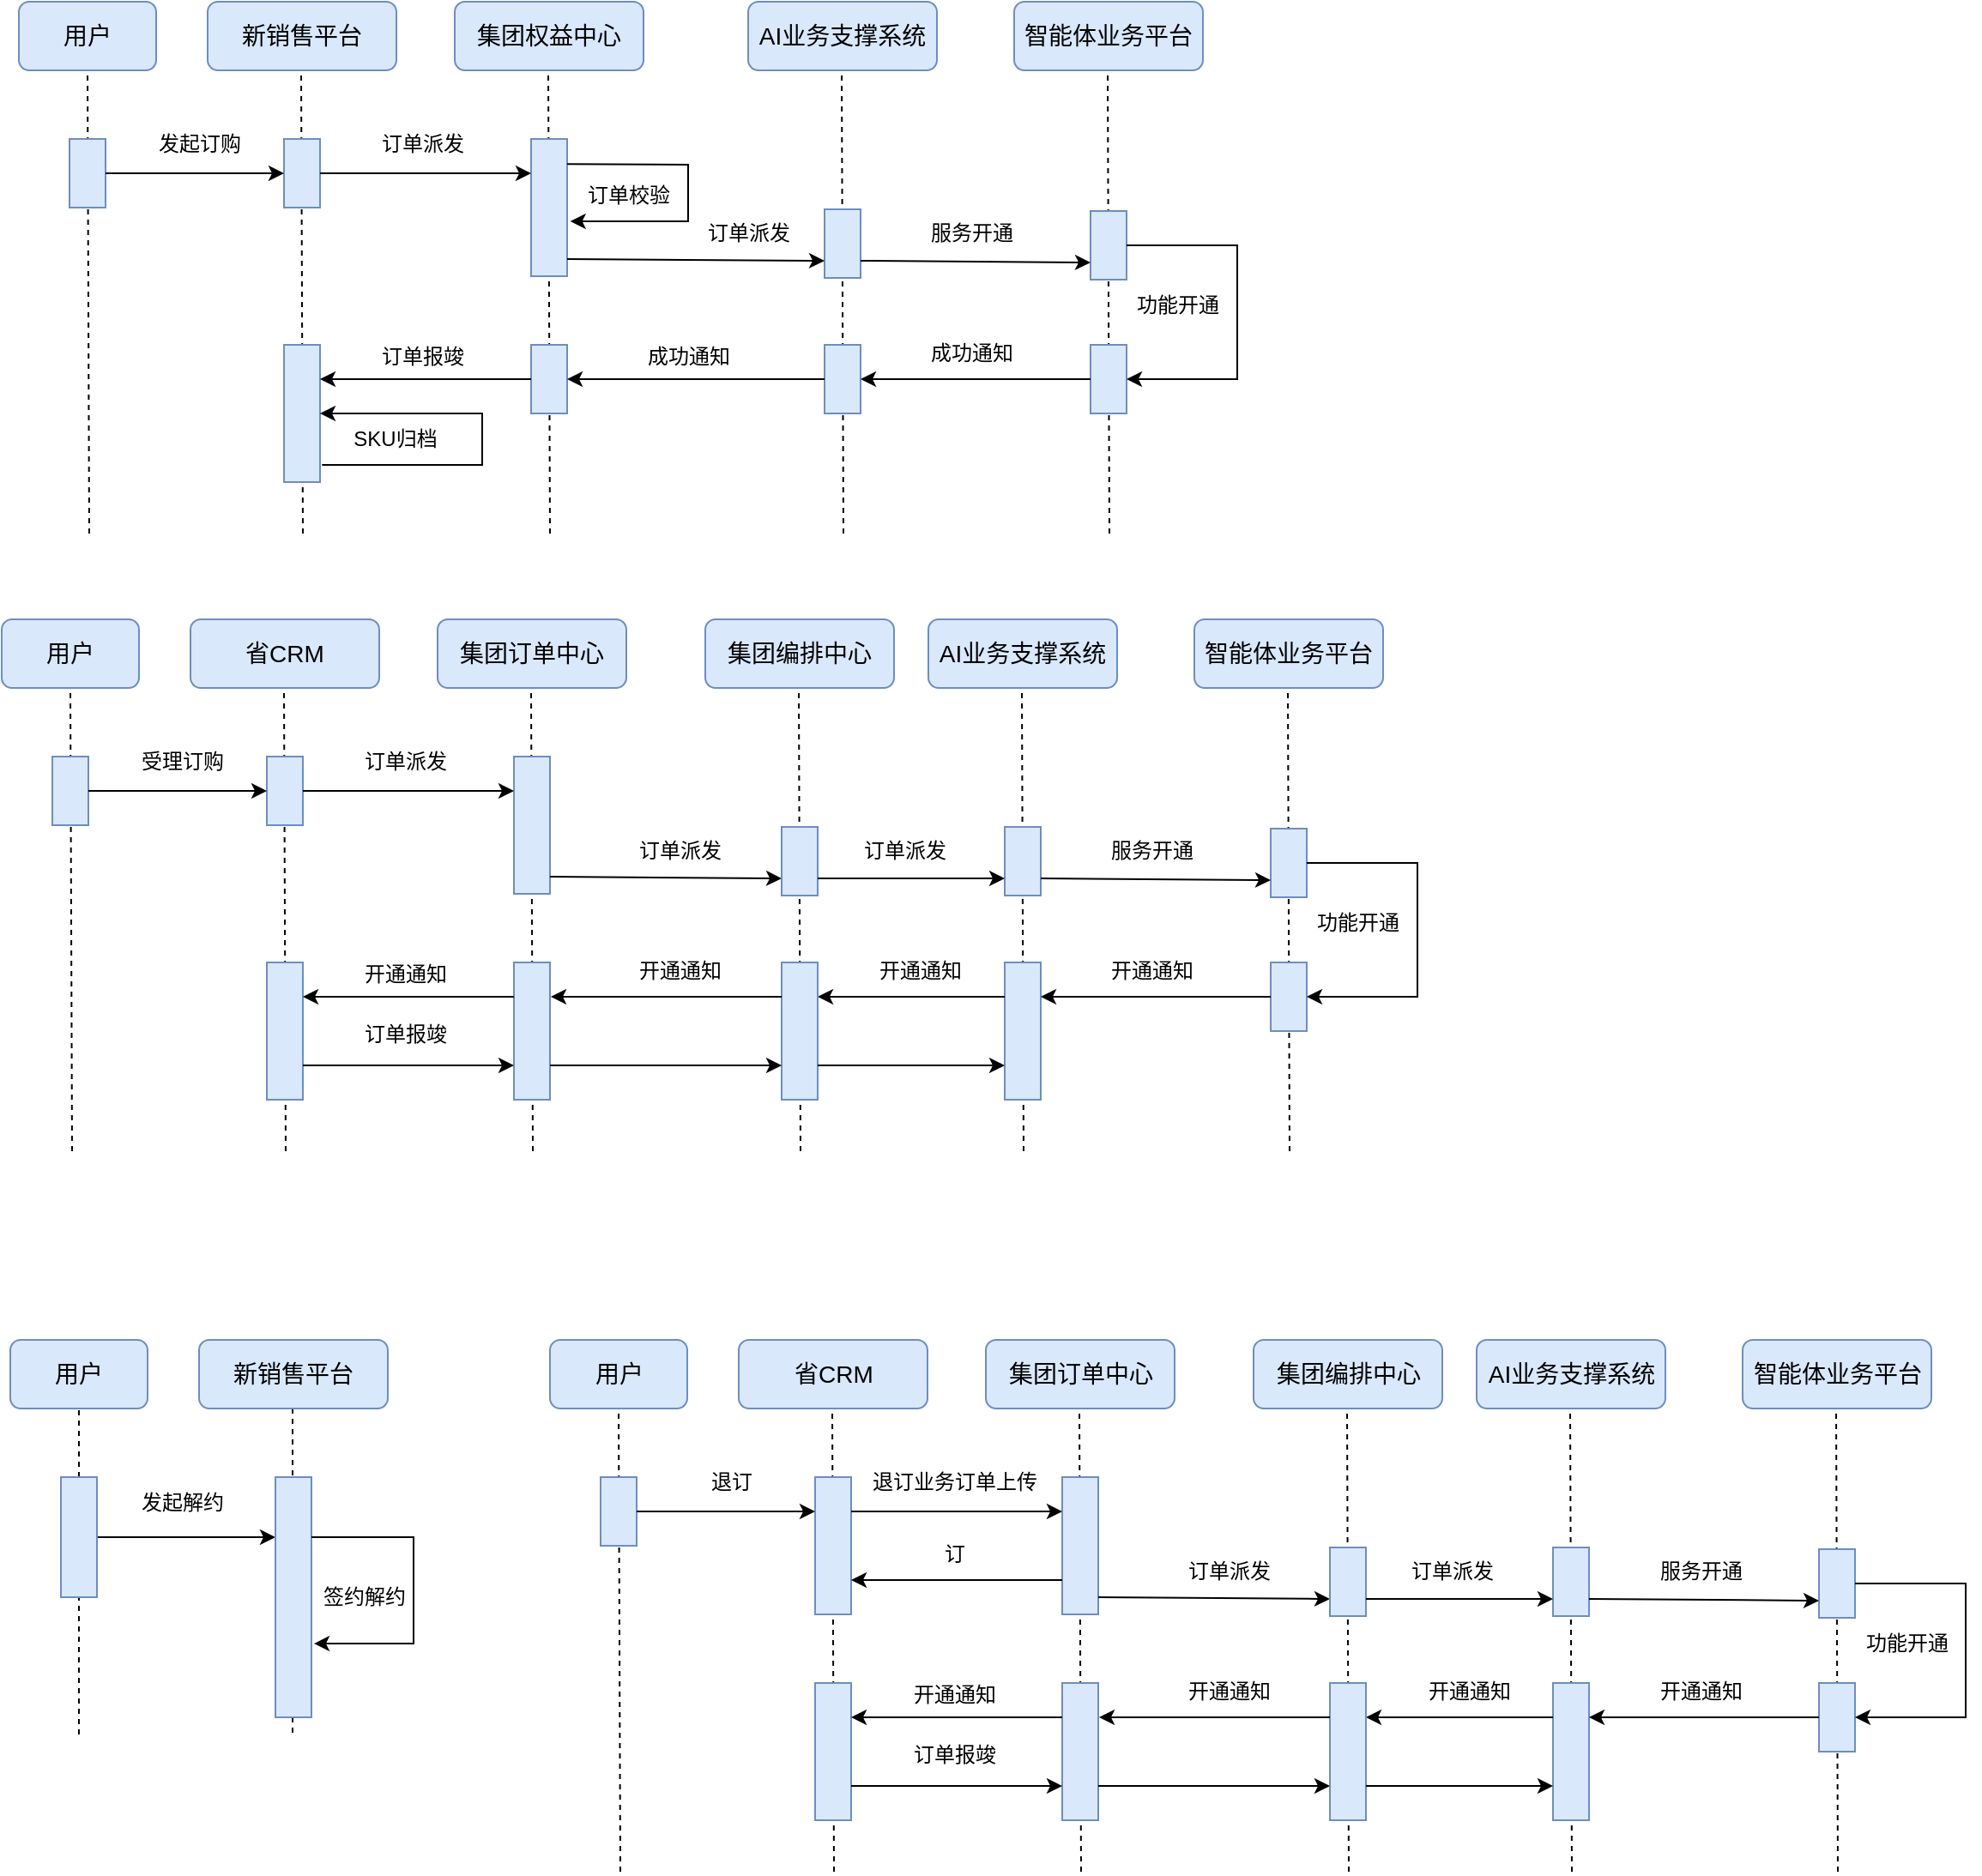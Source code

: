 <mxfile version="24.7.17">
  <diagram name="第 1 页" id="b0h1zRaE-A1s9AApytFO">
    <mxGraphModel dx="1426" dy="747" grid="1" gridSize="10" guides="1" tooltips="1" connect="1" arrows="1" fold="1" page="1" pageScale="1" pageWidth="827" pageHeight="1169" math="0" shadow="0">
      <root>
        <mxCell id="0" />
        <mxCell id="1" parent="0" />
        <mxCell id="Cmgur5ChLTMHrelrMpyC-13" value="" style="endArrow=none;dashed=1;html=1;rounded=0;entryX=0.5;entryY=1;entryDx=0;entryDy=0;" edge="1" parent="1">
          <mxGeometry width="50" height="50" relative="1" as="geometry">
            <mxPoint x="209.5" y="1169" as="sourcePoint" />
            <mxPoint x="209.5" y="979" as="targetPoint" />
          </mxGeometry>
        </mxCell>
        <mxCell id="Cmgur5ChLTMHrelrMpyC-7" value="" style="endArrow=none;dashed=1;html=1;rounded=0;entryX=0.5;entryY=1;entryDx=0;entryDy=0;" edge="1" parent="1" target="Cmgur5ChLTMHrelrMpyC-1">
          <mxGeometry width="50" height="50" relative="1" as="geometry">
            <mxPoint x="85" y="1170" as="sourcePoint" />
            <mxPoint x="84.5" y="980" as="targetPoint" />
          </mxGeometry>
        </mxCell>
        <mxCell id="w9dNQzeAhyxX96FawgqJ-21" value="" style="endArrow=none;dashed=1;html=1;rounded=0;entryX=0.5;entryY=1;entryDx=0;entryDy=0;" parent="1" edge="1">
          <mxGeometry width="50" height="50" relative="1" as="geometry">
            <mxPoint x="685.5" y="470" as="sourcePoint" />
            <mxPoint x="684.5" y="200" as="targetPoint" />
          </mxGeometry>
        </mxCell>
        <mxCell id="w9dNQzeAhyxX96FawgqJ-20" value="" style="endArrow=none;dashed=1;html=1;rounded=0;entryX=0.5;entryY=1;entryDx=0;entryDy=0;" parent="1" edge="1">
          <mxGeometry width="50" height="50" relative="1" as="geometry">
            <mxPoint x="530.5" y="470" as="sourcePoint" />
            <mxPoint x="529.5" y="200" as="targetPoint" />
          </mxGeometry>
        </mxCell>
        <mxCell id="w9dNQzeAhyxX96FawgqJ-19" value="" style="endArrow=none;dashed=1;html=1;rounded=0;entryX=0.5;entryY=1;entryDx=0;entryDy=0;" parent="1" edge="1">
          <mxGeometry width="50" height="50" relative="1" as="geometry">
            <mxPoint x="359.5" y="470" as="sourcePoint" />
            <mxPoint x="358.5" y="200" as="targetPoint" />
          </mxGeometry>
        </mxCell>
        <mxCell id="w9dNQzeAhyxX96FawgqJ-18" value="" style="endArrow=none;dashed=1;html=1;rounded=0;entryX=0.5;entryY=1;entryDx=0;entryDy=0;" parent="1" edge="1">
          <mxGeometry width="50" height="50" relative="1" as="geometry">
            <mxPoint x="215.5" y="470" as="sourcePoint" />
            <mxPoint x="214.5" y="200" as="targetPoint" />
          </mxGeometry>
        </mxCell>
        <mxCell id="w9dNQzeAhyxX96FawgqJ-17" value="" style="endArrow=none;dashed=1;html=1;rounded=0;entryX=0.5;entryY=1;entryDx=0;entryDy=0;" parent="1" target="w9dNQzeAhyxX96FawgqJ-1" edge="1">
          <mxGeometry width="50" height="50" relative="1" as="geometry">
            <mxPoint x="91" y="470" as="sourcePoint" />
            <mxPoint x="451" y="300" as="targetPoint" />
          </mxGeometry>
        </mxCell>
        <mxCell id="w9dNQzeAhyxX96FawgqJ-1" value="&lt;font style=&quot;font-size: 14px;&quot;&gt;用户&lt;/font&gt;" style="rounded=1;whiteSpace=wrap;html=1;fillColor=#dae8fc;strokeColor=#6c8ebf;" parent="1" vertex="1">
          <mxGeometry x="50" y="160" width="80" height="40" as="geometry" />
        </mxCell>
        <mxCell id="w9dNQzeAhyxX96FawgqJ-2" value="&lt;font style=&quot;font-size: 14px;&quot;&gt;新销售平台&lt;/font&gt;" style="rounded=1;whiteSpace=wrap;html=1;fillColor=#dae8fc;strokeColor=#6c8ebf;" parent="1" vertex="1">
          <mxGeometry x="160" y="160" width="110" height="40" as="geometry" />
        </mxCell>
        <mxCell id="w9dNQzeAhyxX96FawgqJ-4" value="&lt;font style=&quot;font-size: 14px;&quot;&gt;AI业务支撑系统&lt;/font&gt;" style="rounded=1;whiteSpace=wrap;html=1;fillColor=#dae8fc;strokeColor=#6c8ebf;" parent="1" vertex="1">
          <mxGeometry x="475" y="160" width="110" height="40" as="geometry" />
        </mxCell>
        <mxCell id="w9dNQzeAhyxX96FawgqJ-5" value="&lt;font style=&quot;font-size: 14px;&quot;&gt;集团权益中心&lt;/font&gt;" style="rounded=1;whiteSpace=wrap;html=1;fillColor=#dae8fc;strokeColor=#6c8ebf;" parent="1" vertex="1">
          <mxGeometry x="304" y="160" width="110" height="40" as="geometry" />
        </mxCell>
        <mxCell id="w9dNQzeAhyxX96FawgqJ-6" value="&lt;font style=&quot;font-size: 14px;&quot;&gt;智能体业务平台&lt;/font&gt;" style="rounded=1;whiteSpace=wrap;html=1;fillColor=#dae8fc;strokeColor=#6c8ebf;" parent="1" vertex="1">
          <mxGeometry x="630" y="160" width="110" height="40" as="geometry" />
        </mxCell>
        <mxCell id="w9dNQzeAhyxX96FawgqJ-7" value="" style="rounded=0;whiteSpace=wrap;html=1;fillColor=#dae8fc;strokeColor=#6c8ebf;" parent="1" vertex="1">
          <mxGeometry x="79.5" y="240" width="21" height="40" as="geometry" />
        </mxCell>
        <mxCell id="w9dNQzeAhyxX96FawgqJ-8" value="" style="rounded=0;whiteSpace=wrap;html=1;fillColor=#dae8fc;strokeColor=#6c8ebf;" parent="1" vertex="1">
          <mxGeometry x="204.5" y="240" width="21" height="40" as="geometry" />
        </mxCell>
        <mxCell id="w9dNQzeAhyxX96FawgqJ-9" value="" style="rounded=0;whiteSpace=wrap;html=1;fillColor=#dae8fc;strokeColor=#6c8ebf;" parent="1" vertex="1">
          <mxGeometry x="348.5" y="240" width="21" height="80" as="geometry" />
        </mxCell>
        <mxCell id="w9dNQzeAhyxX96FawgqJ-10" value="" style="rounded=0;whiteSpace=wrap;html=1;fillColor=#dae8fc;strokeColor=#6c8ebf;" parent="1" vertex="1">
          <mxGeometry x="519.5" y="281" width="21" height="40" as="geometry" />
        </mxCell>
        <mxCell id="w9dNQzeAhyxX96FawgqJ-12" value="" style="rounded=0;whiteSpace=wrap;html=1;fillColor=#dae8fc;strokeColor=#6c8ebf;" parent="1" vertex="1">
          <mxGeometry x="674.5" y="282" width="21" height="40" as="geometry" />
        </mxCell>
        <mxCell id="w9dNQzeAhyxX96FawgqJ-13" value="" style="rounded=0;whiteSpace=wrap;html=1;fillColor=#dae8fc;strokeColor=#6c8ebf;" parent="1" vertex="1">
          <mxGeometry x="674.5" y="360" width="21" height="40" as="geometry" />
        </mxCell>
        <mxCell id="w9dNQzeAhyxX96FawgqJ-14" value="" style="rounded=0;whiteSpace=wrap;html=1;fillColor=#dae8fc;strokeColor=#6c8ebf;" parent="1" vertex="1">
          <mxGeometry x="519.5" y="360" width="21" height="40" as="geometry" />
        </mxCell>
        <mxCell id="w9dNQzeAhyxX96FawgqJ-15" value="" style="rounded=0;whiteSpace=wrap;html=1;fillColor=#dae8fc;strokeColor=#6c8ebf;" parent="1" vertex="1">
          <mxGeometry x="348.5" y="360" width="21" height="40" as="geometry" />
        </mxCell>
        <mxCell id="w9dNQzeAhyxX96FawgqJ-16" value="" style="rounded=0;whiteSpace=wrap;html=1;fillColor=#dae8fc;strokeColor=#6c8ebf;" parent="1" vertex="1">
          <mxGeometry x="204.5" y="360" width="21" height="80" as="geometry" />
        </mxCell>
        <mxCell id="w9dNQzeAhyxX96FawgqJ-22" value="" style="endArrow=classic;html=1;rounded=0;exitX=1;exitY=0.5;exitDx=0;exitDy=0;entryX=0;entryY=0.5;entryDx=0;entryDy=0;" parent="1" source="w9dNQzeAhyxX96FawgqJ-7" target="w9dNQzeAhyxX96FawgqJ-8" edge="1">
          <mxGeometry width="50" height="50" relative="1" as="geometry">
            <mxPoint x="390" y="350" as="sourcePoint" />
            <mxPoint x="160" y="310" as="targetPoint" />
          </mxGeometry>
        </mxCell>
        <mxCell id="w9dNQzeAhyxX96FawgqJ-23" value="发起订购" style="text;html=1;align=center;verticalAlign=middle;resizable=0;points=[];autosize=1;strokeColor=none;fillColor=none;" parent="1" vertex="1">
          <mxGeometry x="120" y="228" width="70" height="30" as="geometry" />
        </mxCell>
        <mxCell id="w9dNQzeAhyxX96FawgqJ-24" value="" style="endArrow=classic;html=1;rounded=0;exitX=1;exitY=0.5;exitDx=0;exitDy=0;entryX=0;entryY=0.25;entryDx=0;entryDy=0;" parent="1" source="w9dNQzeAhyxX96FawgqJ-8" target="w9dNQzeAhyxX96FawgqJ-9" edge="1">
          <mxGeometry width="50" height="50" relative="1" as="geometry">
            <mxPoint x="390" y="350" as="sourcePoint" />
            <mxPoint x="440" y="300" as="targetPoint" />
          </mxGeometry>
        </mxCell>
        <mxCell id="w9dNQzeAhyxX96FawgqJ-25" value="订单派发" style="text;html=1;align=center;verticalAlign=middle;resizable=0;points=[];autosize=1;strokeColor=none;fillColor=none;" parent="1" vertex="1">
          <mxGeometry x="250" y="228" width="70" height="30" as="geometry" />
        </mxCell>
        <mxCell id="w9dNQzeAhyxX96FawgqJ-26" value="" style="endArrow=classic;html=1;rounded=0;exitX=1;exitY=0.25;exitDx=0;exitDy=0;entryX=1.087;entryY=0.6;entryDx=0;entryDy=0;entryPerimeter=0;" parent="1" target="w9dNQzeAhyxX96FawgqJ-9" edge="1">
          <mxGeometry width="50" height="50" relative="1" as="geometry">
            <mxPoint x="369.5" y="254.68" as="sourcePoint" />
            <mxPoint x="470" y="270" as="targetPoint" />
            <Array as="points">
              <mxPoint x="440" y="255" />
              <mxPoint x="440" y="288" />
            </Array>
          </mxGeometry>
        </mxCell>
        <mxCell id="w9dNQzeAhyxX96FawgqJ-27" value="订单校验" style="text;html=1;align=center;verticalAlign=middle;resizable=0;points=[];autosize=1;strokeColor=none;fillColor=none;" parent="1" vertex="1">
          <mxGeometry x="369.5" y="258" width="70" height="30" as="geometry" />
        </mxCell>
        <mxCell id="w9dNQzeAhyxX96FawgqJ-28" value="订单派发" style="text;html=1;align=center;verticalAlign=middle;resizable=0;points=[];autosize=1;strokeColor=none;fillColor=none;" parent="1" vertex="1">
          <mxGeometry x="439.5" y="280" width="70" height="30" as="geometry" />
        </mxCell>
        <mxCell id="w9dNQzeAhyxX96FawgqJ-29" value="" style="endArrow=classic;html=1;rounded=0;exitX=1;exitY=0.5;exitDx=0;exitDy=0;entryX=0;entryY=0.75;entryDx=0;entryDy=0;" parent="1" target="w9dNQzeAhyxX96FawgqJ-10" edge="1">
          <mxGeometry width="50" height="50" relative="1" as="geometry">
            <mxPoint x="369.5" y="310" as="sourcePoint" />
            <mxPoint x="492.5" y="310" as="targetPoint" />
          </mxGeometry>
        </mxCell>
        <mxCell id="w9dNQzeAhyxX96FawgqJ-31" value="" style="endArrow=classic;html=1;rounded=0;entryX=0;entryY=0.75;entryDx=0;entryDy=0;exitX=1;exitY=0.75;exitDx=0;exitDy=0;" parent="1" source="w9dNQzeAhyxX96FawgqJ-10" target="w9dNQzeAhyxX96FawgqJ-12" edge="1">
          <mxGeometry width="50" height="50" relative="1" as="geometry">
            <mxPoint x="575" y="310" as="sourcePoint" />
            <mxPoint x="710" y="311" as="targetPoint" />
          </mxGeometry>
        </mxCell>
        <mxCell id="w9dNQzeAhyxX96FawgqJ-32" value="服务开通" style="text;html=1;align=center;verticalAlign=middle;resizable=0;points=[];autosize=1;strokeColor=none;fillColor=none;" parent="1" vertex="1">
          <mxGeometry x="570" y="280" width="70" height="30" as="geometry" />
        </mxCell>
        <mxCell id="w9dNQzeAhyxX96FawgqJ-33" value="" style="endArrow=classic;html=1;rounded=0;exitX=1;exitY=0.5;exitDx=0;exitDy=0;entryX=1;entryY=0.5;entryDx=0;entryDy=0;" parent="1" source="w9dNQzeAhyxX96FawgqJ-12" target="w9dNQzeAhyxX96FawgqJ-13" edge="1">
          <mxGeometry width="50" height="50" relative="1" as="geometry">
            <mxPoint x="720" y="340" as="sourcePoint" />
            <mxPoint x="720" y="400" as="targetPoint" />
            <Array as="points">
              <mxPoint x="760" y="302" />
              <mxPoint x="760" y="380" />
            </Array>
          </mxGeometry>
        </mxCell>
        <mxCell id="w9dNQzeAhyxX96FawgqJ-34" value="功能开通" style="text;html=1;align=center;verticalAlign=middle;resizable=0;points=[];autosize=1;strokeColor=none;fillColor=none;" parent="1" vertex="1">
          <mxGeometry x="690" y="322" width="70" height="30" as="geometry" />
        </mxCell>
        <mxCell id="w9dNQzeAhyxX96FawgqJ-35" value="" style="endArrow=classic;html=1;rounded=0;exitX=0;exitY=0.5;exitDx=0;exitDy=0;entryX=1;entryY=0.5;entryDx=0;entryDy=0;" parent="1" source="w9dNQzeAhyxX96FawgqJ-13" target="w9dNQzeAhyxX96FawgqJ-14" edge="1">
          <mxGeometry width="50" height="50" relative="1" as="geometry">
            <mxPoint x="390" y="350" as="sourcePoint" />
            <mxPoint x="440" y="300" as="targetPoint" />
          </mxGeometry>
        </mxCell>
        <mxCell id="w9dNQzeAhyxX96FawgqJ-36" value="成功通知" style="text;html=1;align=center;verticalAlign=middle;resizable=0;points=[];autosize=1;strokeColor=none;fillColor=none;" parent="1" vertex="1">
          <mxGeometry x="570" y="350" width="70" height="30" as="geometry" />
        </mxCell>
        <mxCell id="w9dNQzeAhyxX96FawgqJ-37" value="" style="endArrow=classic;html=1;rounded=0;exitX=0;exitY=0.5;exitDx=0;exitDy=0;entryX=1;entryY=0.5;entryDx=0;entryDy=0;" parent="1" source="w9dNQzeAhyxX96FawgqJ-14" target="w9dNQzeAhyxX96FawgqJ-15" edge="1">
          <mxGeometry width="50" height="50" relative="1" as="geometry">
            <mxPoint x="503.5" y="380" as="sourcePoint" />
            <mxPoint x="400" y="400" as="targetPoint" />
          </mxGeometry>
        </mxCell>
        <mxCell id="w9dNQzeAhyxX96FawgqJ-38" value="成功通知" style="text;html=1;align=center;verticalAlign=middle;resizable=0;points=[];autosize=1;strokeColor=none;fillColor=none;" parent="1" vertex="1">
          <mxGeometry x="405" y="352" width="70" height="30" as="geometry" />
        </mxCell>
        <mxCell id="w9dNQzeAhyxX96FawgqJ-39" value="" style="endArrow=classic;html=1;rounded=0;exitX=0;exitY=0.5;exitDx=0;exitDy=0;entryX=1;entryY=0.25;entryDx=0;entryDy=0;" parent="1" source="w9dNQzeAhyxX96FawgqJ-15" target="w9dNQzeAhyxX96FawgqJ-16" edge="1">
          <mxGeometry width="50" height="50" relative="1" as="geometry">
            <mxPoint x="338.5" y="382" as="sourcePoint" />
            <mxPoint x="204.5" y="382" as="targetPoint" />
          </mxGeometry>
        </mxCell>
        <mxCell id="w9dNQzeAhyxX96FawgqJ-40" value="订单报竣" style="text;html=1;align=center;verticalAlign=middle;resizable=0;points=[];autosize=1;strokeColor=none;fillColor=none;" parent="1" vertex="1">
          <mxGeometry x="250" y="352" width="70" height="30" as="geometry" />
        </mxCell>
        <mxCell id="w9dNQzeAhyxX96FawgqJ-42" value="" style="endArrow=classic;html=1;rounded=0;exitX=1.056;exitY=0.875;exitDx=0;exitDy=0;exitPerimeter=0;entryX=1;entryY=0.5;entryDx=0;entryDy=0;" parent="1" source="w9dNQzeAhyxX96FawgqJ-16" target="w9dNQzeAhyxX96FawgqJ-16" edge="1">
          <mxGeometry width="50" height="50" relative="1" as="geometry">
            <mxPoint x="390" y="350" as="sourcePoint" />
            <mxPoint x="240" y="400" as="targetPoint" />
            <Array as="points">
              <mxPoint x="320" y="430" />
              <mxPoint x="320" y="400" />
            </Array>
          </mxGeometry>
        </mxCell>
        <mxCell id="w9dNQzeAhyxX96FawgqJ-43" value="SKU归档" style="text;html=1;align=center;verticalAlign=middle;resizable=0;points=[];autosize=1;strokeColor=none;fillColor=none;" parent="1" vertex="1">
          <mxGeometry x="234" y="400" width="70" height="30" as="geometry" />
        </mxCell>
        <mxCell id="w9dNQzeAhyxX96FawgqJ-45" value="" style="endArrow=none;dashed=1;html=1;rounded=0;entryX=0.5;entryY=1;entryDx=0;entryDy=0;" parent="1" edge="1">
          <mxGeometry width="50" height="50" relative="1" as="geometry">
            <mxPoint x="790.5" y="830" as="sourcePoint" />
            <mxPoint x="789.5" y="560" as="targetPoint" />
          </mxGeometry>
        </mxCell>
        <mxCell id="w9dNQzeAhyxX96FawgqJ-46" value="" style="endArrow=none;dashed=1;html=1;rounded=0;entryX=0.5;entryY=1;entryDx=0;entryDy=0;" parent="1" edge="1">
          <mxGeometry width="50" height="50" relative="1" as="geometry">
            <mxPoint x="635.5" y="830" as="sourcePoint" />
            <mxPoint x="634.5" y="560" as="targetPoint" />
          </mxGeometry>
        </mxCell>
        <mxCell id="w9dNQzeAhyxX96FawgqJ-47" value="" style="endArrow=none;dashed=1;html=1;rounded=0;entryX=0.5;entryY=1;entryDx=0;entryDy=0;" parent="1" edge="1">
          <mxGeometry width="50" height="50" relative="1" as="geometry">
            <mxPoint x="349.5" y="830" as="sourcePoint" />
            <mxPoint x="348.5" y="560" as="targetPoint" />
          </mxGeometry>
        </mxCell>
        <mxCell id="w9dNQzeAhyxX96FawgqJ-48" value="" style="endArrow=none;dashed=1;html=1;rounded=0;entryX=0.5;entryY=1;entryDx=0;entryDy=0;" parent="1" edge="1">
          <mxGeometry width="50" height="50" relative="1" as="geometry">
            <mxPoint x="205.5" y="830" as="sourcePoint" />
            <mxPoint x="204.5" y="560" as="targetPoint" />
          </mxGeometry>
        </mxCell>
        <mxCell id="w9dNQzeAhyxX96FawgqJ-49" value="" style="endArrow=none;dashed=1;html=1;rounded=0;entryX=0.5;entryY=1;entryDx=0;entryDy=0;" parent="1" target="w9dNQzeAhyxX96FawgqJ-50" edge="1">
          <mxGeometry width="50" height="50" relative="1" as="geometry">
            <mxPoint x="81" y="830" as="sourcePoint" />
            <mxPoint x="441" y="660" as="targetPoint" />
          </mxGeometry>
        </mxCell>
        <mxCell id="w9dNQzeAhyxX96FawgqJ-50" value="&lt;font style=&quot;font-size: 14px;&quot;&gt;用户&lt;/font&gt;" style="rounded=1;whiteSpace=wrap;html=1;fillColor=#dae8fc;strokeColor=#6c8ebf;" parent="1" vertex="1">
          <mxGeometry x="40" y="520" width="80" height="40" as="geometry" />
        </mxCell>
        <mxCell id="w9dNQzeAhyxX96FawgqJ-51" value="&lt;font style=&quot;font-size: 14px;&quot;&gt;省CRM&lt;/font&gt;" style="rounded=1;whiteSpace=wrap;html=1;fillColor=#dae8fc;strokeColor=#6c8ebf;" parent="1" vertex="1">
          <mxGeometry x="150" y="520" width="110" height="40" as="geometry" />
        </mxCell>
        <mxCell id="w9dNQzeAhyxX96FawgqJ-52" value="&lt;font style=&quot;font-size: 14px;&quot;&gt;AI业务支撑系统&lt;/font&gt;" style="rounded=1;whiteSpace=wrap;html=1;fillColor=#dae8fc;strokeColor=#6c8ebf;" parent="1" vertex="1">
          <mxGeometry x="580" y="520" width="110" height="40" as="geometry" />
        </mxCell>
        <mxCell id="w9dNQzeAhyxX96FawgqJ-53" value="&lt;font style=&quot;font-size: 14px;&quot;&gt;集团订单中心&lt;/font&gt;" style="rounded=1;whiteSpace=wrap;html=1;fillColor=#dae8fc;strokeColor=#6c8ebf;" parent="1" vertex="1">
          <mxGeometry x="294" y="520" width="110" height="40" as="geometry" />
        </mxCell>
        <mxCell id="w9dNQzeAhyxX96FawgqJ-54" value="&lt;font style=&quot;font-size: 14px;&quot;&gt;智能体业务平台&lt;/font&gt;" style="rounded=1;whiteSpace=wrap;html=1;fillColor=#dae8fc;strokeColor=#6c8ebf;" parent="1" vertex="1">
          <mxGeometry x="735" y="520" width="110" height="40" as="geometry" />
        </mxCell>
        <mxCell id="w9dNQzeAhyxX96FawgqJ-55" value="" style="rounded=0;whiteSpace=wrap;html=1;fillColor=#dae8fc;strokeColor=#6c8ebf;" parent="1" vertex="1">
          <mxGeometry x="69.5" y="600" width="21" height="40" as="geometry" />
        </mxCell>
        <mxCell id="w9dNQzeAhyxX96FawgqJ-56" value="" style="rounded=0;whiteSpace=wrap;html=1;fillColor=#dae8fc;strokeColor=#6c8ebf;" parent="1" vertex="1">
          <mxGeometry x="194.5" y="600" width="21" height="40" as="geometry" />
        </mxCell>
        <mxCell id="w9dNQzeAhyxX96FawgqJ-57" value="" style="rounded=0;whiteSpace=wrap;html=1;fillColor=#dae8fc;strokeColor=#6c8ebf;" parent="1" vertex="1">
          <mxGeometry x="338.5" y="600" width="21" height="80" as="geometry" />
        </mxCell>
        <mxCell id="w9dNQzeAhyxX96FawgqJ-58" value="" style="rounded=0;whiteSpace=wrap;html=1;fillColor=#dae8fc;strokeColor=#6c8ebf;" parent="1" vertex="1">
          <mxGeometry x="624.5" y="641" width="21" height="40" as="geometry" />
        </mxCell>
        <mxCell id="w9dNQzeAhyxX96FawgqJ-59" value="" style="rounded=0;whiteSpace=wrap;html=1;fillColor=#dae8fc;strokeColor=#6c8ebf;" parent="1" vertex="1">
          <mxGeometry x="779.5" y="642" width="21" height="40" as="geometry" />
        </mxCell>
        <mxCell id="w9dNQzeAhyxX96FawgqJ-60" value="" style="rounded=0;whiteSpace=wrap;html=1;fillColor=#dae8fc;strokeColor=#6c8ebf;" parent="1" vertex="1">
          <mxGeometry x="779.5" y="720" width="21" height="40" as="geometry" />
        </mxCell>
        <mxCell id="w9dNQzeAhyxX96FawgqJ-61" value="" style="rounded=0;whiteSpace=wrap;html=1;fillColor=#dae8fc;strokeColor=#6c8ebf;" parent="1" vertex="1">
          <mxGeometry x="624.5" y="720" width="21" height="80" as="geometry" />
        </mxCell>
        <mxCell id="w9dNQzeAhyxX96FawgqJ-62" value="" style="rounded=0;whiteSpace=wrap;html=1;fillColor=#dae8fc;strokeColor=#6c8ebf;" parent="1" vertex="1">
          <mxGeometry x="338.5" y="720" width="21" height="80" as="geometry" />
        </mxCell>
        <mxCell id="w9dNQzeAhyxX96FawgqJ-63" value="" style="rounded=0;whiteSpace=wrap;html=1;fillColor=#dae8fc;strokeColor=#6c8ebf;" parent="1" vertex="1">
          <mxGeometry x="194.5" y="720" width="21" height="80" as="geometry" />
        </mxCell>
        <mxCell id="w9dNQzeAhyxX96FawgqJ-64" value="" style="endArrow=classic;html=1;rounded=0;exitX=1;exitY=0.5;exitDx=0;exitDy=0;entryX=0;entryY=0.5;entryDx=0;entryDy=0;" parent="1" source="w9dNQzeAhyxX96FawgqJ-55" target="w9dNQzeAhyxX96FawgqJ-56" edge="1">
          <mxGeometry width="50" height="50" relative="1" as="geometry">
            <mxPoint x="380" y="710" as="sourcePoint" />
            <mxPoint x="150" y="670" as="targetPoint" />
          </mxGeometry>
        </mxCell>
        <mxCell id="w9dNQzeAhyxX96FawgqJ-65" value="受理订购" style="text;html=1;align=center;verticalAlign=middle;resizable=0;points=[];autosize=1;strokeColor=none;fillColor=none;" parent="1" vertex="1">
          <mxGeometry x="110" y="588" width="70" height="30" as="geometry" />
        </mxCell>
        <mxCell id="w9dNQzeAhyxX96FawgqJ-66" value="" style="endArrow=classic;html=1;rounded=0;exitX=1;exitY=0.5;exitDx=0;exitDy=0;entryX=0;entryY=0.25;entryDx=0;entryDy=0;" parent="1" source="w9dNQzeAhyxX96FawgqJ-56" target="w9dNQzeAhyxX96FawgqJ-57" edge="1">
          <mxGeometry width="50" height="50" relative="1" as="geometry">
            <mxPoint x="380" y="710" as="sourcePoint" />
            <mxPoint x="430" y="660" as="targetPoint" />
          </mxGeometry>
        </mxCell>
        <mxCell id="w9dNQzeAhyxX96FawgqJ-67" value="订单派发" style="text;html=1;align=center;verticalAlign=middle;resizable=0;points=[];autosize=1;strokeColor=none;fillColor=none;" parent="1" vertex="1">
          <mxGeometry x="240" y="588" width="70" height="30" as="geometry" />
        </mxCell>
        <mxCell id="w9dNQzeAhyxX96FawgqJ-70" value="订单派发" style="text;html=1;align=center;verticalAlign=middle;resizable=0;points=[];autosize=1;strokeColor=none;fillColor=none;" parent="1" vertex="1">
          <mxGeometry x="400" y="640" width="70" height="30" as="geometry" />
        </mxCell>
        <mxCell id="w9dNQzeAhyxX96FawgqJ-71" value="" style="endArrow=classic;html=1;rounded=0;exitX=1;exitY=0.5;exitDx=0;exitDy=0;entryX=0;entryY=0.75;entryDx=0;entryDy=0;" parent="1" target="w9dNQzeAhyxX96FawgqJ-91" edge="1">
          <mxGeometry width="50" height="50" relative="1" as="geometry">
            <mxPoint x="359.5" y="670" as="sourcePoint" />
            <mxPoint x="482.5" y="670" as="targetPoint" />
          </mxGeometry>
        </mxCell>
        <mxCell id="w9dNQzeAhyxX96FawgqJ-72" value="" style="endArrow=classic;html=1;rounded=0;entryX=0;entryY=0.75;entryDx=0;entryDy=0;exitX=1;exitY=0.75;exitDx=0;exitDy=0;" parent="1" source="w9dNQzeAhyxX96FawgqJ-58" target="w9dNQzeAhyxX96FawgqJ-59" edge="1">
          <mxGeometry width="50" height="50" relative="1" as="geometry">
            <mxPoint x="680" y="670" as="sourcePoint" />
            <mxPoint x="815" y="671" as="targetPoint" />
          </mxGeometry>
        </mxCell>
        <mxCell id="w9dNQzeAhyxX96FawgqJ-73" value="服务开通" style="text;html=1;align=center;verticalAlign=middle;resizable=0;points=[];autosize=1;strokeColor=none;fillColor=none;" parent="1" vertex="1">
          <mxGeometry x="675" y="640" width="70" height="30" as="geometry" />
        </mxCell>
        <mxCell id="w9dNQzeAhyxX96FawgqJ-74" value="" style="endArrow=classic;html=1;rounded=0;exitX=1;exitY=0.5;exitDx=0;exitDy=0;entryX=1;entryY=0.5;entryDx=0;entryDy=0;" parent="1" source="w9dNQzeAhyxX96FawgqJ-59" target="w9dNQzeAhyxX96FawgqJ-60" edge="1">
          <mxGeometry width="50" height="50" relative="1" as="geometry">
            <mxPoint x="825" y="700" as="sourcePoint" />
            <mxPoint x="825" y="760" as="targetPoint" />
            <Array as="points">
              <mxPoint x="865" y="662" />
              <mxPoint x="865" y="740" />
            </Array>
          </mxGeometry>
        </mxCell>
        <mxCell id="w9dNQzeAhyxX96FawgqJ-75" value="功能开通" style="text;html=1;align=center;verticalAlign=middle;resizable=0;points=[];autosize=1;strokeColor=none;fillColor=none;" parent="1" vertex="1">
          <mxGeometry x="795" y="682" width="70" height="30" as="geometry" />
        </mxCell>
        <mxCell id="w9dNQzeAhyxX96FawgqJ-76" value="" style="endArrow=classic;html=1;rounded=0;exitX=0;exitY=0.5;exitDx=0;exitDy=0;entryX=1;entryY=0.25;entryDx=0;entryDy=0;" parent="1" source="w9dNQzeAhyxX96FawgqJ-60" target="w9dNQzeAhyxX96FawgqJ-61" edge="1">
          <mxGeometry width="50" height="50" relative="1" as="geometry">
            <mxPoint x="495" y="710" as="sourcePoint" />
            <mxPoint x="545" y="660" as="targetPoint" />
          </mxGeometry>
        </mxCell>
        <mxCell id="w9dNQzeAhyxX96FawgqJ-77" value="开通通知" style="text;html=1;align=center;verticalAlign=middle;resizable=0;points=[];autosize=1;strokeColor=none;fillColor=none;" parent="1" vertex="1">
          <mxGeometry x="675" y="710" width="70" height="30" as="geometry" />
        </mxCell>
        <mxCell id="w9dNQzeAhyxX96FawgqJ-78" value="" style="endArrow=classic;html=1;rounded=0;exitX=0;exitY=0.25;exitDx=0;exitDy=0;entryX=1;entryY=0.25;entryDx=0;entryDy=0;" parent="1" source="w9dNQzeAhyxX96FawgqJ-61" target="w9dNQzeAhyxX96FawgqJ-92" edge="1">
          <mxGeometry width="50" height="50" relative="1" as="geometry">
            <mxPoint x="493.5" y="740" as="sourcePoint" />
            <mxPoint x="390" y="760" as="targetPoint" />
          </mxGeometry>
        </mxCell>
        <mxCell id="w9dNQzeAhyxX96FawgqJ-79" value="开通通知" style="text;html=1;align=center;verticalAlign=middle;resizable=0;points=[];autosize=1;strokeColor=none;fillColor=none;" parent="1" vertex="1">
          <mxGeometry x="540" y="710" width="70" height="30" as="geometry" />
        </mxCell>
        <mxCell id="w9dNQzeAhyxX96FawgqJ-80" value="" style="endArrow=classic;html=1;rounded=0;exitX=0;exitY=0.25;exitDx=0;exitDy=0;entryX=1;entryY=0.25;entryDx=0;entryDy=0;" parent="1" source="w9dNQzeAhyxX96FawgqJ-62" target="w9dNQzeAhyxX96FawgqJ-63" edge="1">
          <mxGeometry width="50" height="50" relative="1" as="geometry">
            <mxPoint x="328.5" y="742" as="sourcePoint" />
            <mxPoint x="194.5" y="742" as="targetPoint" />
          </mxGeometry>
        </mxCell>
        <mxCell id="w9dNQzeAhyxX96FawgqJ-81" value="开通通知" style="text;html=1;align=center;verticalAlign=middle;resizable=0;points=[];autosize=1;strokeColor=none;fillColor=none;" parent="1" vertex="1">
          <mxGeometry x="240" y="712" width="70" height="30" as="geometry" />
        </mxCell>
        <mxCell id="w9dNQzeAhyxX96FawgqJ-89" value="&lt;font style=&quot;font-size: 14px;&quot;&gt;集团编排中心&lt;/font&gt;" style="rounded=1;whiteSpace=wrap;html=1;fillColor=#dae8fc;strokeColor=#6c8ebf;" parent="1" vertex="1">
          <mxGeometry x="450" y="520" width="110" height="40" as="geometry" />
        </mxCell>
        <mxCell id="w9dNQzeAhyxX96FawgqJ-90" value="" style="endArrow=none;dashed=1;html=1;rounded=0;entryX=0.5;entryY=1;entryDx=0;entryDy=0;" parent="1" edge="1">
          <mxGeometry width="50" height="50" relative="1" as="geometry">
            <mxPoint x="505.5" y="830" as="sourcePoint" />
            <mxPoint x="504.5" y="560" as="targetPoint" />
          </mxGeometry>
        </mxCell>
        <mxCell id="w9dNQzeAhyxX96FawgqJ-91" value="" style="rounded=0;whiteSpace=wrap;html=1;fillColor=#dae8fc;strokeColor=#6c8ebf;" parent="1" vertex="1">
          <mxGeometry x="494.5" y="641" width="21" height="40" as="geometry" />
        </mxCell>
        <mxCell id="w9dNQzeAhyxX96FawgqJ-92" value="" style="rounded=0;whiteSpace=wrap;html=1;fillColor=#dae8fc;strokeColor=#6c8ebf;" parent="1" vertex="1">
          <mxGeometry x="494.5" y="720" width="21" height="80" as="geometry" />
        </mxCell>
        <mxCell id="w9dNQzeAhyxX96FawgqJ-93" value="" style="endArrow=classic;html=1;rounded=0;exitX=1;exitY=0.75;exitDx=0;exitDy=0;entryX=0;entryY=0.75;entryDx=0;entryDy=0;" parent="1" source="w9dNQzeAhyxX96FawgqJ-91" target="w9dNQzeAhyxX96FawgqJ-58" edge="1">
          <mxGeometry width="50" height="50" relative="1" as="geometry">
            <mxPoint x="560" y="690" as="sourcePoint" />
            <mxPoint x="640" y="700" as="targetPoint" />
          </mxGeometry>
        </mxCell>
        <mxCell id="w9dNQzeAhyxX96FawgqJ-94" value="订单派发" style="text;html=1;align=center;verticalAlign=middle;resizable=0;points=[];autosize=1;strokeColor=none;fillColor=none;" parent="1" vertex="1">
          <mxGeometry x="530.5" y="640" width="70" height="30" as="geometry" />
        </mxCell>
        <mxCell id="w9dNQzeAhyxX96FawgqJ-95" value="" style="endArrow=classic;html=1;rounded=0;exitX=0;exitY=0.25;exitDx=0;exitDy=0;" parent="1" source="w9dNQzeAhyxX96FawgqJ-92" edge="1">
          <mxGeometry width="50" height="50" relative="1" as="geometry">
            <mxPoint x="675" y="750" as="sourcePoint" />
            <mxPoint x="360" y="740" as="targetPoint" />
          </mxGeometry>
        </mxCell>
        <mxCell id="w9dNQzeAhyxX96FawgqJ-96" value="开通通知" style="text;html=1;align=center;verticalAlign=middle;resizable=0;points=[];autosize=1;strokeColor=none;fillColor=none;" parent="1" vertex="1">
          <mxGeometry x="400" y="710" width="70" height="30" as="geometry" />
        </mxCell>
        <mxCell id="w9dNQzeAhyxX96FawgqJ-145" value="" style="endArrow=classic;html=1;rounded=0;exitX=1;exitY=0.75;exitDx=0;exitDy=0;entryX=0;entryY=0.75;entryDx=0;entryDy=0;" parent="1" source="w9dNQzeAhyxX96FawgqJ-63" target="w9dNQzeAhyxX96FawgqJ-62" edge="1">
          <mxGeometry width="50" height="50" relative="1" as="geometry">
            <mxPoint x="460" y="690" as="sourcePoint" />
            <mxPoint x="510" y="640" as="targetPoint" />
          </mxGeometry>
        </mxCell>
        <mxCell id="w9dNQzeAhyxX96FawgqJ-146" value="订单报竣" style="text;html=1;align=center;verticalAlign=middle;resizable=0;points=[];autosize=1;strokeColor=none;fillColor=none;" parent="1" vertex="1">
          <mxGeometry x="240" y="747" width="70" height="30" as="geometry" />
        </mxCell>
        <mxCell id="w9dNQzeAhyxX96FawgqJ-148" value="" style="endArrow=classic;html=1;rounded=0;exitX=1;exitY=0.75;exitDx=0;exitDy=0;entryX=0;entryY=0.75;entryDx=0;entryDy=0;" parent="1" source="w9dNQzeAhyxX96FawgqJ-62" target="w9dNQzeAhyxX96FawgqJ-92" edge="1">
          <mxGeometry width="50" height="50" relative="1" as="geometry">
            <mxPoint x="378.5" y="790" as="sourcePoint" />
            <mxPoint x="501.5" y="790" as="targetPoint" />
          </mxGeometry>
        </mxCell>
        <mxCell id="w9dNQzeAhyxX96FawgqJ-149" value="" style="endArrow=classic;html=1;rounded=0;exitX=1;exitY=0.75;exitDx=0;exitDy=0;entryX=0;entryY=0.75;entryDx=0;entryDy=0;" parent="1" source="w9dNQzeAhyxX96FawgqJ-92" target="w9dNQzeAhyxX96FawgqJ-61" edge="1">
          <mxGeometry width="50" height="50" relative="1" as="geometry">
            <mxPoint x="236" y="800" as="sourcePoint" />
            <mxPoint x="359" y="800" as="targetPoint" />
          </mxGeometry>
        </mxCell>
        <mxCell id="Cmgur5ChLTMHrelrMpyC-1" value="&lt;font style=&quot;font-size: 14px;&quot;&gt;用户&lt;/font&gt;" style="rounded=1;whiteSpace=wrap;html=1;fillColor=#dae8fc;strokeColor=#6c8ebf;" vertex="1" parent="1">
          <mxGeometry x="45" y="940" width="80" height="40" as="geometry" />
        </mxCell>
        <mxCell id="Cmgur5ChLTMHrelrMpyC-2" value="&lt;font style=&quot;font-size: 14px;&quot;&gt;新销售平台&lt;/font&gt;" style="rounded=1;whiteSpace=wrap;html=1;fillColor=#dae8fc;strokeColor=#6c8ebf;" vertex="1" parent="1">
          <mxGeometry x="155" y="940" width="110" height="40" as="geometry" />
        </mxCell>
        <mxCell id="Cmgur5ChLTMHrelrMpyC-5" value="" style="endArrow=classic;html=1;rounded=0;exitX=1;exitY=0.5;exitDx=0;exitDy=0;" edge="1" parent="1" source="Cmgur5ChLTMHrelrMpyC-4">
          <mxGeometry width="50" height="50" relative="1" as="geometry">
            <mxPoint x="385" y="1130" as="sourcePoint" />
            <mxPoint x="200" y="1047" as="targetPoint" />
          </mxGeometry>
        </mxCell>
        <mxCell id="Cmgur5ChLTMHrelrMpyC-6" value="发起解约" style="text;html=1;align=center;verticalAlign=middle;resizable=0;points=[];autosize=1;strokeColor=none;fillColor=none;" vertex="1" parent="1">
          <mxGeometry x="110" y="1020" width="70" height="30" as="geometry" />
        </mxCell>
        <mxCell id="Cmgur5ChLTMHrelrMpyC-8" value="" style="endArrow=classic;html=1;rounded=0;exitX=1;exitY=0.5;exitDx=0;exitDy=0;entryX=0;entryY=0.25;entryDx=0;entryDy=0;" edge="1" parent="1" source="Cmgur5ChLTMHrelrMpyC-3" target="Cmgur5ChLTMHrelrMpyC-4">
          <mxGeometry width="50" height="50" relative="1" as="geometry">
            <mxPoint x="96" y="1040" as="sourcePoint" />
            <mxPoint x="200" y="1047" as="targetPoint" />
          </mxGeometry>
        </mxCell>
        <mxCell id="Cmgur5ChLTMHrelrMpyC-4" value="" style="rounded=0;whiteSpace=wrap;html=1;fillColor=#dae8fc;strokeColor=#6c8ebf;" vertex="1" parent="1">
          <mxGeometry x="199.5" y="1020" width="21" height="140" as="geometry" />
        </mxCell>
        <mxCell id="Cmgur5ChLTMHrelrMpyC-3" value="" style="rounded=0;whiteSpace=wrap;html=1;fillColor=#dae8fc;strokeColor=#6c8ebf;" vertex="1" parent="1">
          <mxGeometry x="74.5" y="1020" width="21" height="70" as="geometry" />
        </mxCell>
        <mxCell id="Cmgur5ChLTMHrelrMpyC-10" value="" style="endArrow=classic;html=1;rounded=0;exitX=1;exitY=0.25;exitDx=0;exitDy=0;entryX=1.071;entryY=0.693;entryDx=0;entryDy=0;entryPerimeter=0;" edge="1" parent="1" source="Cmgur5ChLTMHrelrMpyC-4" target="Cmgur5ChLTMHrelrMpyC-4">
          <mxGeometry width="50" height="50" relative="1" as="geometry">
            <mxPoint x="270" y="1065" as="sourcePoint" />
            <mxPoint x="250" y="1130" as="targetPoint" />
            <Array as="points">
              <mxPoint x="280" y="1055" />
              <mxPoint x="280" y="1117" />
            </Array>
          </mxGeometry>
        </mxCell>
        <mxCell id="Cmgur5ChLTMHrelrMpyC-11" value="签约解约" style="text;html=1;align=center;verticalAlign=middle;resizable=0;points=[];autosize=1;strokeColor=none;fillColor=none;" vertex="1" parent="1">
          <mxGeometry x="215.5" y="1075" width="70" height="30" as="geometry" />
        </mxCell>
        <mxCell id="Cmgur5ChLTMHrelrMpyC-20" value="" style="endArrow=none;dashed=1;html=1;rounded=0;entryX=0.5;entryY=1;entryDx=0;entryDy=0;" edge="1" parent="1">
          <mxGeometry width="50" height="50" relative="1" as="geometry">
            <mxPoint x="1110" y="1250" as="sourcePoint" />
            <mxPoint x="1109" y="980" as="targetPoint" />
          </mxGeometry>
        </mxCell>
        <mxCell id="Cmgur5ChLTMHrelrMpyC-21" value="" style="endArrow=none;dashed=1;html=1;rounded=0;entryX=0.5;entryY=1;entryDx=0;entryDy=0;" edge="1" parent="1">
          <mxGeometry width="50" height="50" relative="1" as="geometry">
            <mxPoint x="955" y="1250" as="sourcePoint" />
            <mxPoint x="954" y="980" as="targetPoint" />
          </mxGeometry>
        </mxCell>
        <mxCell id="Cmgur5ChLTMHrelrMpyC-22" value="" style="endArrow=none;dashed=1;html=1;rounded=0;entryX=0.5;entryY=1;entryDx=0;entryDy=0;" edge="1" parent="1">
          <mxGeometry width="50" height="50" relative="1" as="geometry">
            <mxPoint x="669" y="1250" as="sourcePoint" />
            <mxPoint x="668" y="980" as="targetPoint" />
          </mxGeometry>
        </mxCell>
        <mxCell id="Cmgur5ChLTMHrelrMpyC-23" value="" style="endArrow=none;dashed=1;html=1;rounded=0;entryX=0.5;entryY=1;entryDx=0;entryDy=0;" edge="1" parent="1">
          <mxGeometry width="50" height="50" relative="1" as="geometry">
            <mxPoint x="525" y="1250" as="sourcePoint" />
            <mxPoint x="524" y="980" as="targetPoint" />
          </mxGeometry>
        </mxCell>
        <mxCell id="Cmgur5ChLTMHrelrMpyC-24" value="" style="endArrow=none;dashed=1;html=1;rounded=0;entryX=0.5;entryY=1;entryDx=0;entryDy=0;" edge="1" parent="1" target="Cmgur5ChLTMHrelrMpyC-25">
          <mxGeometry width="50" height="50" relative="1" as="geometry">
            <mxPoint x="400.5" y="1250" as="sourcePoint" />
            <mxPoint x="760.5" y="1080" as="targetPoint" />
          </mxGeometry>
        </mxCell>
        <mxCell id="Cmgur5ChLTMHrelrMpyC-25" value="&lt;font style=&quot;font-size: 14px;&quot;&gt;用户&lt;/font&gt;" style="rounded=1;whiteSpace=wrap;html=1;fillColor=#dae8fc;strokeColor=#6c8ebf;" vertex="1" parent="1">
          <mxGeometry x="359.5" y="940" width="80" height="40" as="geometry" />
        </mxCell>
        <mxCell id="Cmgur5ChLTMHrelrMpyC-26" value="&lt;font style=&quot;font-size: 14px;&quot;&gt;省CRM&lt;/font&gt;" style="rounded=1;whiteSpace=wrap;html=1;fillColor=#dae8fc;strokeColor=#6c8ebf;" vertex="1" parent="1">
          <mxGeometry x="469.5" y="940" width="110" height="40" as="geometry" />
        </mxCell>
        <mxCell id="Cmgur5ChLTMHrelrMpyC-27" value="&lt;font style=&quot;font-size: 14px;&quot;&gt;AI业务支撑系统&lt;/font&gt;" style="rounded=1;whiteSpace=wrap;html=1;fillColor=#dae8fc;strokeColor=#6c8ebf;" vertex="1" parent="1">
          <mxGeometry x="899.5" y="940" width="110" height="40" as="geometry" />
        </mxCell>
        <mxCell id="Cmgur5ChLTMHrelrMpyC-28" value="&lt;font style=&quot;font-size: 14px;&quot;&gt;集团订单中心&lt;/font&gt;" style="rounded=1;whiteSpace=wrap;html=1;fillColor=#dae8fc;strokeColor=#6c8ebf;" vertex="1" parent="1">
          <mxGeometry x="613.5" y="940" width="110" height="40" as="geometry" />
        </mxCell>
        <mxCell id="Cmgur5ChLTMHrelrMpyC-29" value="&lt;font style=&quot;font-size: 14px;&quot;&gt;智能体业务平台&lt;/font&gt;" style="rounded=1;whiteSpace=wrap;html=1;fillColor=#dae8fc;strokeColor=#6c8ebf;" vertex="1" parent="1">
          <mxGeometry x="1054.5" y="940" width="110" height="40" as="geometry" />
        </mxCell>
        <mxCell id="Cmgur5ChLTMHrelrMpyC-30" value="" style="rounded=0;whiteSpace=wrap;html=1;fillColor=#dae8fc;strokeColor=#6c8ebf;" vertex="1" parent="1">
          <mxGeometry x="389" y="1020" width="21" height="40" as="geometry" />
        </mxCell>
        <mxCell id="Cmgur5ChLTMHrelrMpyC-31" value="" style="rounded=0;whiteSpace=wrap;html=1;fillColor=#dae8fc;strokeColor=#6c8ebf;" vertex="1" parent="1">
          <mxGeometry x="514" y="1020" width="21" height="80" as="geometry" />
        </mxCell>
        <mxCell id="Cmgur5ChLTMHrelrMpyC-32" value="" style="rounded=0;whiteSpace=wrap;html=1;fillColor=#dae8fc;strokeColor=#6c8ebf;" vertex="1" parent="1">
          <mxGeometry x="658" y="1020" width="21" height="80" as="geometry" />
        </mxCell>
        <mxCell id="Cmgur5ChLTMHrelrMpyC-33" value="" style="rounded=0;whiteSpace=wrap;html=1;fillColor=#dae8fc;strokeColor=#6c8ebf;" vertex="1" parent="1">
          <mxGeometry x="944" y="1061" width="21" height="40" as="geometry" />
        </mxCell>
        <mxCell id="Cmgur5ChLTMHrelrMpyC-34" value="" style="rounded=0;whiteSpace=wrap;html=1;fillColor=#dae8fc;strokeColor=#6c8ebf;" vertex="1" parent="1">
          <mxGeometry x="1099" y="1062" width="21" height="40" as="geometry" />
        </mxCell>
        <mxCell id="Cmgur5ChLTMHrelrMpyC-35" value="" style="rounded=0;whiteSpace=wrap;html=1;fillColor=#dae8fc;strokeColor=#6c8ebf;" vertex="1" parent="1">
          <mxGeometry x="1099" y="1140" width="21" height="40" as="geometry" />
        </mxCell>
        <mxCell id="Cmgur5ChLTMHrelrMpyC-36" value="" style="rounded=0;whiteSpace=wrap;html=1;fillColor=#dae8fc;strokeColor=#6c8ebf;" vertex="1" parent="1">
          <mxGeometry x="944" y="1140" width="21" height="80" as="geometry" />
        </mxCell>
        <mxCell id="Cmgur5ChLTMHrelrMpyC-37" value="" style="rounded=0;whiteSpace=wrap;html=1;fillColor=#dae8fc;strokeColor=#6c8ebf;" vertex="1" parent="1">
          <mxGeometry x="658" y="1140" width="21" height="80" as="geometry" />
        </mxCell>
        <mxCell id="Cmgur5ChLTMHrelrMpyC-38" value="" style="rounded=0;whiteSpace=wrap;html=1;fillColor=#dae8fc;strokeColor=#6c8ebf;" vertex="1" parent="1">
          <mxGeometry x="514" y="1140" width="21" height="80" as="geometry" />
        </mxCell>
        <mxCell id="Cmgur5ChLTMHrelrMpyC-39" value="" style="endArrow=classic;html=1;rounded=0;exitX=1;exitY=0.5;exitDx=0;exitDy=0;entryX=0;entryY=0.25;entryDx=0;entryDy=0;" edge="1" parent="1" source="Cmgur5ChLTMHrelrMpyC-30" target="Cmgur5ChLTMHrelrMpyC-31">
          <mxGeometry width="50" height="50" relative="1" as="geometry">
            <mxPoint x="699.5" y="1130" as="sourcePoint" />
            <mxPoint x="469.5" y="1090" as="targetPoint" />
          </mxGeometry>
        </mxCell>
        <mxCell id="Cmgur5ChLTMHrelrMpyC-40" value="退订" style="text;html=1;align=center;verticalAlign=middle;resizable=0;points=[];autosize=1;strokeColor=none;fillColor=none;" vertex="1" parent="1">
          <mxGeometry x="439.5" y="1008" width="50" height="30" as="geometry" />
        </mxCell>
        <mxCell id="Cmgur5ChLTMHrelrMpyC-41" value="" style="endArrow=classic;html=1;rounded=0;exitX=1;exitY=0.25;exitDx=0;exitDy=0;" edge="1" parent="1" source="Cmgur5ChLTMHrelrMpyC-31">
          <mxGeometry width="50" height="50" relative="1" as="geometry">
            <mxPoint x="699.5" y="1130" as="sourcePoint" />
            <mxPoint x="658" y="1040" as="targetPoint" />
          </mxGeometry>
        </mxCell>
        <mxCell id="Cmgur5ChLTMHrelrMpyC-67" value="" style="edgeStyle=orthogonalEdgeStyle;rounded=0;orthogonalLoop=1;jettySize=auto;html=1;exitX=0;exitY=0.75;exitDx=0;exitDy=0;entryX=1;entryY=0.75;entryDx=0;entryDy=0;" edge="1" parent="1" source="Cmgur5ChLTMHrelrMpyC-32" target="Cmgur5ChLTMHrelrMpyC-31">
          <mxGeometry relative="1" as="geometry" />
        </mxCell>
        <mxCell id="Cmgur5ChLTMHrelrMpyC-42" value="退订业务订单上传" style="text;html=1;align=center;verticalAlign=middle;resizable=0;points=[];autosize=1;strokeColor=none;fillColor=none;" vertex="1" parent="1">
          <mxGeometry x="535" y="1008" width="120" height="30" as="geometry" />
        </mxCell>
        <mxCell id="Cmgur5ChLTMHrelrMpyC-43" value="订单派发" style="text;html=1;align=center;verticalAlign=middle;resizable=0;points=[];autosize=1;strokeColor=none;fillColor=none;" vertex="1" parent="1">
          <mxGeometry x="719.5" y="1060" width="70" height="30" as="geometry" />
        </mxCell>
        <mxCell id="Cmgur5ChLTMHrelrMpyC-44" value="" style="endArrow=classic;html=1;rounded=0;exitX=1;exitY=0.5;exitDx=0;exitDy=0;entryX=0;entryY=0.75;entryDx=0;entryDy=0;" edge="1" parent="1" target="Cmgur5ChLTMHrelrMpyC-57">
          <mxGeometry width="50" height="50" relative="1" as="geometry">
            <mxPoint x="679" y="1090" as="sourcePoint" />
            <mxPoint x="802" y="1090" as="targetPoint" />
          </mxGeometry>
        </mxCell>
        <mxCell id="Cmgur5ChLTMHrelrMpyC-45" value="" style="endArrow=classic;html=1;rounded=0;entryX=0;entryY=0.75;entryDx=0;entryDy=0;exitX=1;exitY=0.75;exitDx=0;exitDy=0;" edge="1" parent="1" source="Cmgur5ChLTMHrelrMpyC-33" target="Cmgur5ChLTMHrelrMpyC-34">
          <mxGeometry width="50" height="50" relative="1" as="geometry">
            <mxPoint x="999.5" y="1090" as="sourcePoint" />
            <mxPoint x="1134.5" y="1091" as="targetPoint" />
          </mxGeometry>
        </mxCell>
        <mxCell id="Cmgur5ChLTMHrelrMpyC-46" value="服务开通" style="text;html=1;align=center;verticalAlign=middle;resizable=0;points=[];autosize=1;strokeColor=none;fillColor=none;" vertex="1" parent="1">
          <mxGeometry x="994.5" y="1060" width="70" height="30" as="geometry" />
        </mxCell>
        <mxCell id="Cmgur5ChLTMHrelrMpyC-47" value="" style="endArrow=classic;html=1;rounded=0;exitX=1;exitY=0.5;exitDx=0;exitDy=0;entryX=1;entryY=0.5;entryDx=0;entryDy=0;" edge="1" parent="1" source="Cmgur5ChLTMHrelrMpyC-34" target="Cmgur5ChLTMHrelrMpyC-35">
          <mxGeometry width="50" height="50" relative="1" as="geometry">
            <mxPoint x="1144.5" y="1120" as="sourcePoint" />
            <mxPoint x="1144.5" y="1180" as="targetPoint" />
            <Array as="points">
              <mxPoint x="1184.5" y="1082" />
              <mxPoint x="1184.5" y="1160" />
            </Array>
          </mxGeometry>
        </mxCell>
        <mxCell id="Cmgur5ChLTMHrelrMpyC-48" value="功能开通" style="text;html=1;align=center;verticalAlign=middle;resizable=0;points=[];autosize=1;strokeColor=none;fillColor=none;" vertex="1" parent="1">
          <mxGeometry x="1114.5" y="1102" width="70" height="30" as="geometry" />
        </mxCell>
        <mxCell id="Cmgur5ChLTMHrelrMpyC-49" value="" style="endArrow=classic;html=1;rounded=0;exitX=0;exitY=0.5;exitDx=0;exitDy=0;entryX=1;entryY=0.25;entryDx=0;entryDy=0;" edge="1" parent="1" source="Cmgur5ChLTMHrelrMpyC-35" target="Cmgur5ChLTMHrelrMpyC-36">
          <mxGeometry width="50" height="50" relative="1" as="geometry">
            <mxPoint x="814.5" y="1130" as="sourcePoint" />
            <mxPoint x="864.5" y="1080" as="targetPoint" />
          </mxGeometry>
        </mxCell>
        <mxCell id="Cmgur5ChLTMHrelrMpyC-50" value="开通通知" style="text;html=1;align=center;verticalAlign=middle;resizable=0;points=[];autosize=1;strokeColor=none;fillColor=none;" vertex="1" parent="1">
          <mxGeometry x="994.5" y="1130" width="70" height="30" as="geometry" />
        </mxCell>
        <mxCell id="Cmgur5ChLTMHrelrMpyC-51" value="" style="endArrow=classic;html=1;rounded=0;exitX=0;exitY=0.25;exitDx=0;exitDy=0;entryX=1;entryY=0.25;entryDx=0;entryDy=0;" edge="1" parent="1" source="Cmgur5ChLTMHrelrMpyC-36" target="Cmgur5ChLTMHrelrMpyC-58">
          <mxGeometry width="50" height="50" relative="1" as="geometry">
            <mxPoint x="813" y="1160" as="sourcePoint" />
            <mxPoint x="709.5" y="1180" as="targetPoint" />
          </mxGeometry>
        </mxCell>
        <mxCell id="Cmgur5ChLTMHrelrMpyC-52" value="开通通知" style="text;html=1;align=center;verticalAlign=middle;resizable=0;points=[];autosize=1;strokeColor=none;fillColor=none;" vertex="1" parent="1">
          <mxGeometry x="859.5" y="1130" width="70" height="30" as="geometry" />
        </mxCell>
        <mxCell id="Cmgur5ChLTMHrelrMpyC-53" value="" style="endArrow=classic;html=1;rounded=0;exitX=0;exitY=0.25;exitDx=0;exitDy=0;entryX=1;entryY=0.25;entryDx=0;entryDy=0;" edge="1" parent="1" source="Cmgur5ChLTMHrelrMpyC-37" target="Cmgur5ChLTMHrelrMpyC-38">
          <mxGeometry width="50" height="50" relative="1" as="geometry">
            <mxPoint x="648" y="1162" as="sourcePoint" />
            <mxPoint x="514" y="1162" as="targetPoint" />
          </mxGeometry>
        </mxCell>
        <mxCell id="Cmgur5ChLTMHrelrMpyC-54" value="开通通知" style="text;html=1;align=center;verticalAlign=middle;resizable=0;points=[];autosize=1;strokeColor=none;fillColor=none;" vertex="1" parent="1">
          <mxGeometry x="559.5" y="1132" width="70" height="30" as="geometry" />
        </mxCell>
        <mxCell id="Cmgur5ChLTMHrelrMpyC-55" value="&lt;font style=&quot;font-size: 14px;&quot;&gt;集团编排中心&lt;/font&gt;" style="rounded=1;whiteSpace=wrap;html=1;fillColor=#dae8fc;strokeColor=#6c8ebf;" vertex="1" parent="1">
          <mxGeometry x="769.5" y="940" width="110" height="40" as="geometry" />
        </mxCell>
        <mxCell id="Cmgur5ChLTMHrelrMpyC-56" value="" style="endArrow=none;dashed=1;html=1;rounded=0;entryX=0.5;entryY=1;entryDx=0;entryDy=0;" edge="1" parent="1">
          <mxGeometry width="50" height="50" relative="1" as="geometry">
            <mxPoint x="825" y="1250" as="sourcePoint" />
            <mxPoint x="824" y="980" as="targetPoint" />
          </mxGeometry>
        </mxCell>
        <mxCell id="Cmgur5ChLTMHrelrMpyC-57" value="" style="rounded=0;whiteSpace=wrap;html=1;fillColor=#dae8fc;strokeColor=#6c8ebf;" vertex="1" parent="1">
          <mxGeometry x="814" y="1061" width="21" height="40" as="geometry" />
        </mxCell>
        <mxCell id="Cmgur5ChLTMHrelrMpyC-58" value="" style="rounded=0;whiteSpace=wrap;html=1;fillColor=#dae8fc;strokeColor=#6c8ebf;" vertex="1" parent="1">
          <mxGeometry x="814" y="1140" width="21" height="80" as="geometry" />
        </mxCell>
        <mxCell id="Cmgur5ChLTMHrelrMpyC-59" value="" style="endArrow=classic;html=1;rounded=0;exitX=1;exitY=0.75;exitDx=0;exitDy=0;entryX=0;entryY=0.75;entryDx=0;entryDy=0;" edge="1" parent="1" source="Cmgur5ChLTMHrelrMpyC-57" target="Cmgur5ChLTMHrelrMpyC-33">
          <mxGeometry width="50" height="50" relative="1" as="geometry">
            <mxPoint x="879.5" y="1110" as="sourcePoint" />
            <mxPoint x="959.5" y="1120" as="targetPoint" />
          </mxGeometry>
        </mxCell>
        <mxCell id="Cmgur5ChLTMHrelrMpyC-60" value="订单派发" style="text;html=1;align=center;verticalAlign=middle;resizable=0;points=[];autosize=1;strokeColor=none;fillColor=none;" vertex="1" parent="1">
          <mxGeometry x="850" y="1060" width="70" height="30" as="geometry" />
        </mxCell>
        <mxCell id="Cmgur5ChLTMHrelrMpyC-61" value="" style="endArrow=classic;html=1;rounded=0;exitX=0;exitY=0.25;exitDx=0;exitDy=0;" edge="1" parent="1" source="Cmgur5ChLTMHrelrMpyC-58">
          <mxGeometry width="50" height="50" relative="1" as="geometry">
            <mxPoint x="994.5" y="1170" as="sourcePoint" />
            <mxPoint x="679.5" y="1160" as="targetPoint" />
          </mxGeometry>
        </mxCell>
        <mxCell id="Cmgur5ChLTMHrelrMpyC-62" value="开通通知" style="text;html=1;align=center;verticalAlign=middle;resizable=0;points=[];autosize=1;strokeColor=none;fillColor=none;" vertex="1" parent="1">
          <mxGeometry x="719.5" y="1130" width="70" height="30" as="geometry" />
        </mxCell>
        <mxCell id="Cmgur5ChLTMHrelrMpyC-63" value="" style="endArrow=classic;html=1;rounded=0;exitX=1;exitY=0.75;exitDx=0;exitDy=0;entryX=0;entryY=0.75;entryDx=0;entryDy=0;" edge="1" parent="1" source="Cmgur5ChLTMHrelrMpyC-38" target="Cmgur5ChLTMHrelrMpyC-37">
          <mxGeometry width="50" height="50" relative="1" as="geometry">
            <mxPoint x="779.5" y="1110" as="sourcePoint" />
            <mxPoint x="829.5" y="1060" as="targetPoint" />
          </mxGeometry>
        </mxCell>
        <mxCell id="Cmgur5ChLTMHrelrMpyC-64" value="订单报竣" style="text;html=1;align=center;verticalAlign=middle;resizable=0;points=[];autosize=1;strokeColor=none;fillColor=none;" vertex="1" parent="1">
          <mxGeometry x="559.5" y="1167" width="70" height="30" as="geometry" />
        </mxCell>
        <mxCell id="Cmgur5ChLTMHrelrMpyC-65" value="" style="endArrow=classic;html=1;rounded=0;exitX=1;exitY=0.75;exitDx=0;exitDy=0;entryX=0;entryY=0.75;entryDx=0;entryDy=0;" edge="1" parent="1" source="Cmgur5ChLTMHrelrMpyC-37" target="Cmgur5ChLTMHrelrMpyC-58">
          <mxGeometry width="50" height="50" relative="1" as="geometry">
            <mxPoint x="698" y="1210" as="sourcePoint" />
            <mxPoint x="821" y="1210" as="targetPoint" />
          </mxGeometry>
        </mxCell>
        <mxCell id="Cmgur5ChLTMHrelrMpyC-66" value="" style="endArrow=classic;html=1;rounded=0;exitX=1;exitY=0.75;exitDx=0;exitDy=0;entryX=0;entryY=0.75;entryDx=0;entryDy=0;" edge="1" parent="1" source="Cmgur5ChLTMHrelrMpyC-58" target="Cmgur5ChLTMHrelrMpyC-36">
          <mxGeometry width="50" height="50" relative="1" as="geometry">
            <mxPoint x="555.5" y="1220" as="sourcePoint" />
            <mxPoint x="678.5" y="1220" as="targetPoint" />
          </mxGeometry>
        </mxCell>
        <mxCell id="Cmgur5ChLTMHrelrMpyC-68" value="订" style="text;html=1;align=center;verticalAlign=middle;resizable=0;points=[];autosize=1;strokeColor=none;fillColor=none;" vertex="1" parent="1">
          <mxGeometry x="575" y="1050" width="40" height="30" as="geometry" />
        </mxCell>
      </root>
    </mxGraphModel>
  </diagram>
</mxfile>
